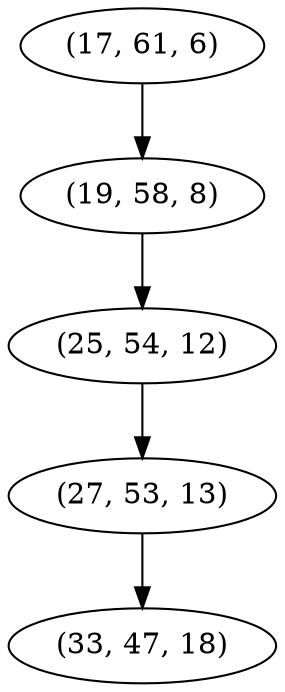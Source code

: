 digraph tree {
    "(17, 61, 6)";
    "(19, 58, 8)";
    "(25, 54, 12)";
    "(27, 53, 13)";
    "(33, 47, 18)";
    "(17, 61, 6)" -> "(19, 58, 8)";
    "(19, 58, 8)" -> "(25, 54, 12)";
    "(25, 54, 12)" -> "(27, 53, 13)";
    "(27, 53, 13)" -> "(33, 47, 18)";
}
